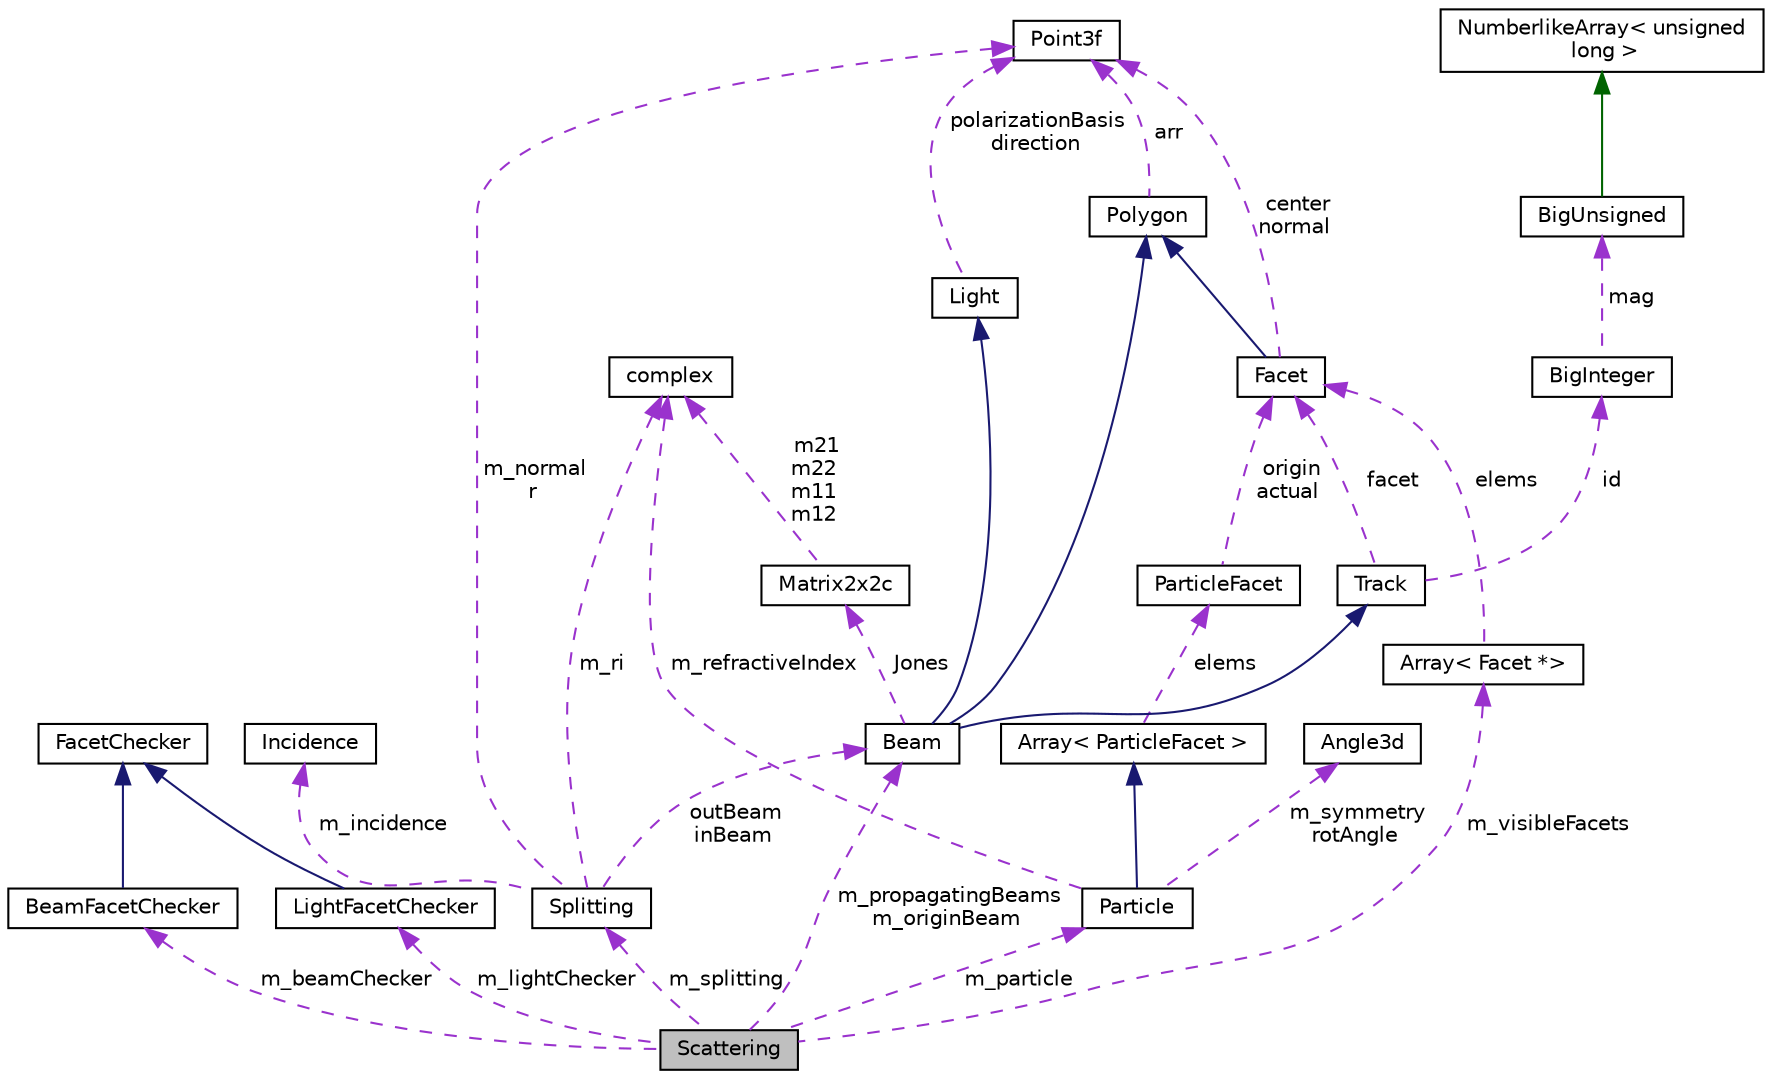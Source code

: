digraph "Scattering"
{
  edge [fontname="Helvetica",fontsize="10",labelfontname="Helvetica",labelfontsize="10"];
  node [fontname="Helvetica",fontsize="10",shape=record];
  Node3 [label="Scattering",height=0.2,width=0.4,color="black", fillcolor="grey75", style="filled", fontcolor="black"];
  Node4 -> Node3 [dir="back",color="darkorchid3",fontsize="10",style="dashed",label=" m_lightChecker" ,fontname="Helvetica"];
  Node4 [label="LightFacetChecker",height=0.2,width=0.4,color="black", fillcolor="white", style="filled",URL="$class_light_facet_checker.html"];
  Node5 -> Node4 [dir="back",color="midnightblue",fontsize="10",style="solid",fontname="Helvetica"];
  Node5 [label="FacetChecker",height=0.2,width=0.4,color="black", fillcolor="white", style="filled",URL="$class_facet_checker.html"];
  Node6 -> Node3 [dir="back",color="darkorchid3",fontsize="10",style="dashed",label=" m_beamChecker" ,fontname="Helvetica"];
  Node6 [label="BeamFacetChecker",height=0.2,width=0.4,color="black", fillcolor="white", style="filled",URL="$class_beam_facet_checker.html"];
  Node5 -> Node6 [dir="back",color="midnightblue",fontsize="10",style="solid",fontname="Helvetica"];
  Node7 -> Node3 [dir="back",color="darkorchid3",fontsize="10",style="dashed",label=" m_visibleFacets" ,fontname="Helvetica"];
  Node7 [label="Array\< Facet *\>",height=0.2,width=0.4,color="black", fillcolor="white", style="filled",URL="$class_array.html"];
  Node8 -> Node7 [dir="back",color="darkorchid3",fontsize="10",style="dashed",label=" elems" ,fontname="Helvetica"];
  Node8 [label="Facet",height=0.2,width=0.4,color="black", fillcolor="white", style="filled",URL="$class_facet.html"];
  Node9 -> Node8 [dir="back",color="midnightblue",fontsize="10",style="solid",fontname="Helvetica"];
  Node9 [label="Polygon",height=0.2,width=0.4,color="black", fillcolor="white", style="filled",URL="$class_polygon.html",tooltip="Polygon consisted of 3-coordinate vertices. "];
  Node10 -> Node9 [dir="back",color="darkorchid3",fontsize="10",style="dashed",label=" arr" ,fontname="Helvetica"];
  Node10 [label="Point3f",height=0.2,width=0.4,color="black", fillcolor="white", style="filled",URL="$struct_point3f.html",tooltip="The Point3 struct 3D coordinate point. "];
  Node10 -> Node8 [dir="back",color="darkorchid3",fontsize="10",style="dashed",label=" center\nnormal" ,fontname="Helvetica"];
  Node11 -> Node3 [dir="back",color="darkorchid3",fontsize="10",style="dashed",label=" m_particle" ,fontname="Helvetica"];
  Node11 [label="Particle",height=0.2,width=0.4,color="black", fillcolor="white", style="filled",URL="$class_particle.html",tooltip="The Particle class is the base class inherited by other concrete particle classes. Vertices are ordered by counterclock-wise direction if you see from outside. "];
  Node12 -> Node11 [dir="back",color="midnightblue",fontsize="10",style="solid",fontname="Helvetica"];
  Node12 [label="Array\< ParticleFacet \>",height=0.2,width=0.4,color="black", fillcolor="white", style="filled",URL="$class_array.html"];
  Node13 -> Node12 [dir="back",color="darkorchid3",fontsize="10",style="dashed",label=" elems" ,fontname="Helvetica"];
  Node13 [label="ParticleFacet",height=0.2,width=0.4,color="black", fillcolor="white", style="filled",URL="$struct_particle_facet.html"];
  Node8 -> Node13 [dir="back",color="darkorchid3",fontsize="10",style="dashed",label=" origin\nactual" ,fontname="Helvetica"];
  Node14 -> Node11 [dir="back",color="darkorchid3",fontsize="10",style="dashed",label=" m_refractiveIndex" ,fontname="Helvetica"];
  Node14 [label="complex",height=0.2,width=0.4,color="black", fillcolor="white", style="filled",URL="$classcomplex.html",tooltip="This class provides a complex numbers and operation with them. "];
  Node15 -> Node11 [dir="back",color="darkorchid3",fontsize="10",style="dashed",label=" m_symmetry\nrotAngle" ,fontname="Helvetica"];
  Node15 [label="Angle3d",height=0.2,width=0.4,color="black", fillcolor="white", style="filled",URL="$class_angle3d.html"];
  Node16 -> Node3 [dir="back",color="darkorchid3",fontsize="10",style="dashed",label=" m_splitting" ,fontname="Helvetica"];
  Node16 [label="Splitting",height=0.2,width=0.4,color="black", fillcolor="white", style="filled",URL="$class_splitting.html"];
  Node14 -> Node16 [dir="back",color="darkorchid3",fontsize="10",style="dashed",label=" m_ri" ,fontname="Helvetica"];
  Node17 -> Node16 [dir="back",color="darkorchid3",fontsize="10",style="dashed",label=" m_incidence" ,fontname="Helvetica"];
  Node17 [label="Incidence",height=0.2,width=0.4,color="black", fillcolor="white", style="filled",URL="$class_incidence.html"];
  Node18 -> Node16 [dir="back",color="darkorchid3",fontsize="10",style="dashed",label=" outBeam\ninBeam" ,fontname="Helvetica"];
  Node18 [label="Beam",height=0.2,width=0.4,color="black", fillcolor="white", style="filled",URL="$class_beam.html",tooltip="A plane-parallel optical beam that is created by act of reflection / refraction when a light incident..."];
  Node9 -> Node18 [dir="back",color="midnightblue",fontsize="10",style="solid",fontname="Helvetica"];
  Node19 -> Node18 [dir="back",color="midnightblue",fontsize="10",style="solid",fontname="Helvetica"];
  Node19 [label="Light",height=0.2,width=0.4,color="black", fillcolor="white", style="filled",URL="$class_light.html"];
  Node10 -> Node19 [dir="back",color="darkorchid3",fontsize="10",style="dashed",label=" polarizationBasis\ndirection" ,fontname="Helvetica"];
  Node20 -> Node18 [dir="back",color="midnightblue",fontsize="10",style="solid",fontname="Helvetica"];
  Node20 [label="Track",height=0.2,width=0.4,color="black", fillcolor="white", style="filled",URL="$class_track.html"];
  Node8 -> Node20 [dir="back",color="darkorchid3",fontsize="10",style="dashed",label=" facet" ,fontname="Helvetica"];
  Node21 -> Node20 [dir="back",color="darkorchid3",fontsize="10",style="dashed",label=" id" ,fontname="Helvetica"];
  Node21 [label="BigInteger",height=0.2,width=0.4,color="black", fillcolor="white", style="filled",URL="$class_big_integer.html"];
  Node22 -> Node21 [dir="back",color="darkorchid3",fontsize="10",style="dashed",label=" mag" ,fontname="Helvetica"];
  Node22 [label="BigUnsigned",height=0.2,width=0.4,color="black", fillcolor="white", style="filled",URL="$class_big_unsigned.html"];
  Node23 -> Node22 [dir="back",color="darkgreen",fontsize="10",style="solid",fontname="Helvetica"];
  Node23 [label="NumberlikeArray\< unsigned\l long \>",height=0.2,width=0.4,color="black", fillcolor="white", style="filled",URL="$class_numberlike_array.html"];
  Node24 -> Node18 [dir="back",color="darkorchid3",fontsize="10",style="dashed",label=" Jones" ,fontname="Helvetica"];
  Node24 [label="Matrix2x2c",height=0.2,width=0.4,color="black", fillcolor="white", style="filled",URL="$class_matrix2x2c.html",tooltip="The Matrix2x2c class Squad matrix with 4 complex elements (2x2) "];
  Node14 -> Node24 [dir="back",color="darkorchid3",fontsize="10",style="dashed",label=" m21\nm22\nm11\nm12" ,fontname="Helvetica"];
  Node10 -> Node16 [dir="back",color="darkorchid3",fontsize="10",style="dashed",label=" m_normal\nr" ,fontname="Helvetica"];
  Node18 -> Node3 [dir="back",color="darkorchid3",fontsize="10",style="dashed",label=" m_propagatingBeams\nm_originBeam" ,fontname="Helvetica"];
}

